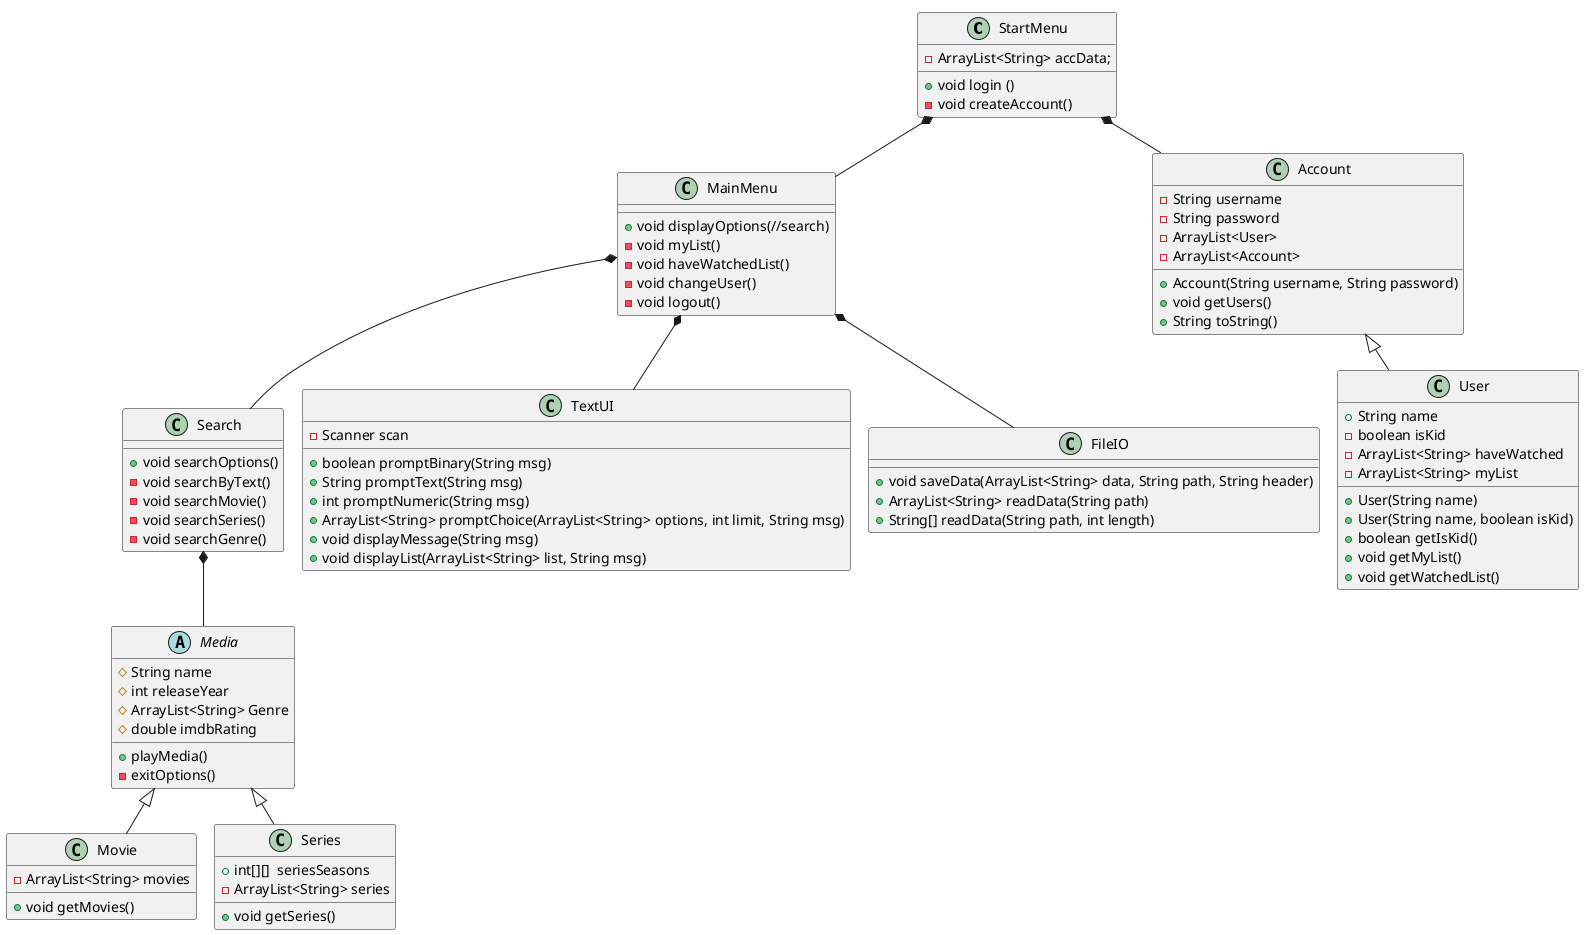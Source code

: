 @startuml
!pragma layout smetana
'https://plantuml.com/class-diagram
!pragma layout smetana

class StartMenu {
- ArrayList<String> accData;
+ void login ()
- void createAccount()

}
class MainMenu {
+ void displayOptions(//search)
- void myList()
- void haveWatchedList()
- void changeUser()
- void logout()
}

class Account {
- String username
- String password
- ArrayList<User>
- ArrayList<Account>


+ Account(String username, String password)
+ void getUsers()
+ String toString()
}

class User {
+ String name
- boolean isKid
- ArrayList<String> haveWatched
- ArrayList<String> myList
+ User(String name)
+ User(String name, boolean isKid)
+ boolean getIsKid()
+ void getMyList()
+ void getWatchedList()
}




abstract class Media {
# String name
# int releaseYear
# ArrayList<String> Genre
# double imdbRating
+ playMedia()
- exitOptions()

}
class Movie {
- ArrayList<String> movies
+ void getMovies()
}
class Series{
+ int[][]  seriesSeasons
- ArrayList<String> series
+ void getSeries()
}
class Search{
+void searchOptions()
- void searchByText()
- void searchMovie()
- void searchSeries()
- void searchGenre()
}
class TextUI {
- Scanner scan
+ boolean promptBinary(String msg)
+ String promptText(String msg)
+ int promptNumeric(String msg)
+ ArrayList<String> promptChoice(ArrayList<String> options, int limit, String msg)
+ void displayMessage(String msg)
+ void displayList(ArrayList<String> list, String msg)
}
class FileIO{
+ void saveData(ArrayList<String> data, String path, String header)
+ ArrayList<String> readData(String path)
+ String[] readData(String path, int length)
}


StartMenu *-- Account
Account <|-- User
StartMenu *-- MainMenu
MainMenu *-- Search
Search *-- Media
Media <|-- Movie
Media <|-- Series

MainMenu *-- FileIO
MainMenu *-- TextUI


}

@enduml